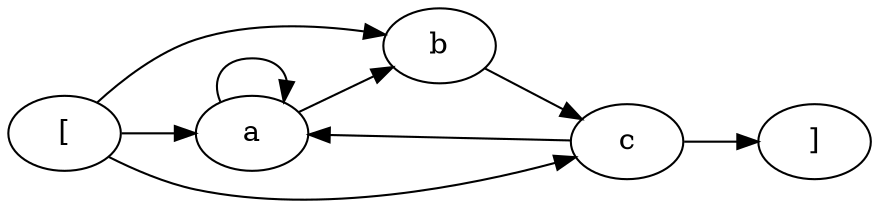 digraph G {
rankdir = LR
label = "";
esg0_vertex0 -> esg0_vertex1;
esg0_vertex0 -> esg0_vertex2;
esg0_vertex0 -> esg0_vertex3;
esg0_vertex3 -> esg0_vertex4;
esg0_vertex1 -> esg0_vertex1;
esg0_vertex1 -> esg0_vertex2;
esg0_vertex2 -> esg0_vertex3;
esg0_vertex3 -> esg0_vertex1;
esg0_vertex0 [label = "["]
esg0_vertex1 [label = "a"]
esg0_vertex2 [label = "b"]
esg0_vertex3 [label = "c"]
esg0_vertex4 [label = "]"]
}
